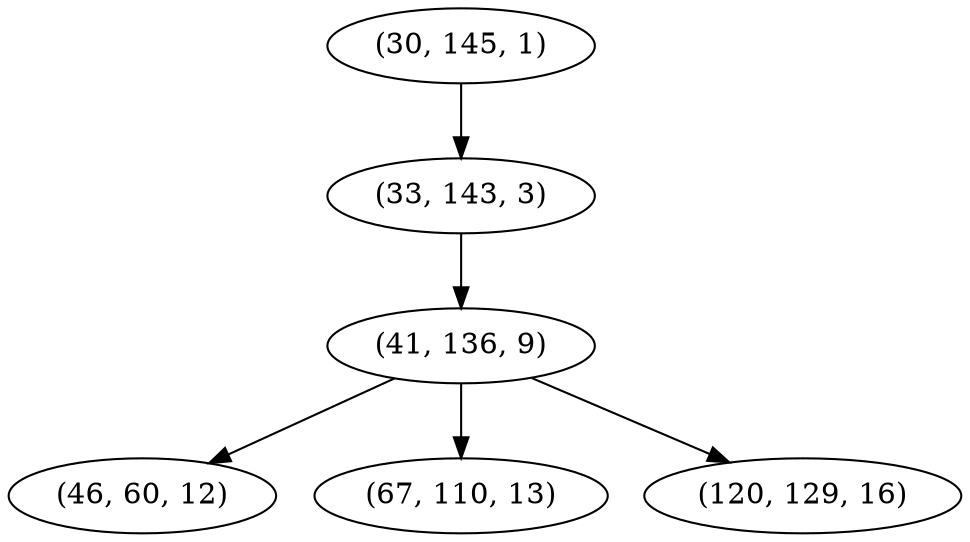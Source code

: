 digraph tree {
    "(30, 145, 1)";
    "(33, 143, 3)";
    "(41, 136, 9)";
    "(46, 60, 12)";
    "(67, 110, 13)";
    "(120, 129, 16)";
    "(30, 145, 1)" -> "(33, 143, 3)";
    "(33, 143, 3)" -> "(41, 136, 9)";
    "(41, 136, 9)" -> "(46, 60, 12)";
    "(41, 136, 9)" -> "(67, 110, 13)";
    "(41, 136, 9)" -> "(120, 129, 16)";
}
